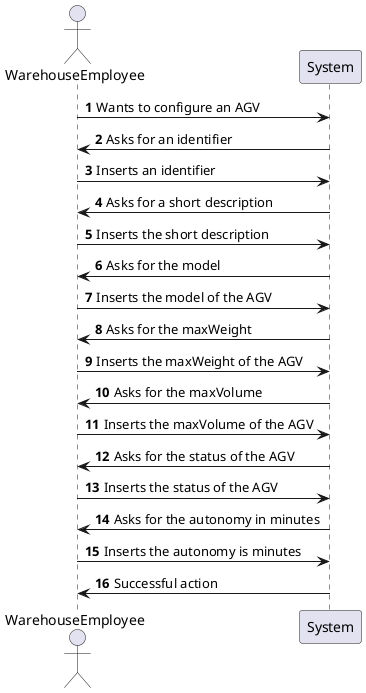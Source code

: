 @startuml

autonumber

actor WarehouseEmployee

WarehouseEmployee -> System : Wants to configure an AGV
System -> WarehouseEmployee : Asks for an identifier
WarehouseEmployee -> System : Inserts an identifier
System -> WarehouseEmployee : Asks for a short description
WarehouseEmployee -> System : Inserts the short description
System -> WarehouseEmployee : Asks for the model
WarehouseEmployee -> System : Inserts the model of the AGV
System -> WarehouseEmployee : Asks for the maxWeight
WarehouseEmployee -> System : Inserts the maxWeight of the AGV
System -> WarehouseEmployee : Asks for the maxVolume
WarehouseEmployee -> System : Inserts the maxVolume of the AGV
System -> WarehouseEmployee : Asks for the status of the AGV
WarehouseEmployee -> System : Inserts the status of the AGV
System -> WarehouseEmployee : Asks for the autonomy in minutes
WarehouseEmployee -> System : Inserts the autonomy is minutes
System -> WarehouseEmployee : Successful action

@enduml